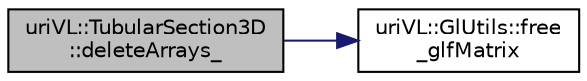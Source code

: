 digraph "uriVL::TubularSection3D::deleteArrays_"
{
  edge [fontname="Helvetica",fontsize="10",labelfontname="Helvetica",labelfontsize="10"];
  node [fontname="Helvetica",fontsize="10",shape=record];
  rankdir="LR";
  Node1 [label="uriVL::TubularSection3D\l::deleteArrays_",height=0.2,width=0.4,color="black", fillcolor="grey75", style="filled", fontcolor="black"];
  Node1 -> Node2 [color="midnightblue",fontsize="10",style="solid",fontname="Helvetica"];
  Node2 [label="uriVL::GlUtils::free\l_glfMatrix",height=0.2,width=0.4,color="black", fillcolor="white", style="filled",URL="$classuriVL_1_1GlUtils.html#a19adc54e9b98b136b3a995faadbca6a6",tooltip="Frees the 2D array of GLfloat elements received as parameter. "];
}
